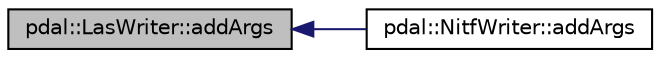 digraph "pdal::LasWriter::addArgs"
{
  edge [fontname="Helvetica",fontsize="10",labelfontname="Helvetica",labelfontsize="10"];
  node [fontname="Helvetica",fontsize="10",shape=record];
  rankdir="LR";
  Node1 [label="pdal::LasWriter::addArgs",height=0.2,width=0.4,color="black", fillcolor="grey75", style="filled", fontcolor="black"];
  Node1 -> Node2 [dir="back",color="midnightblue",fontsize="10",style="solid",fontname="Helvetica"];
  Node2 [label="pdal::NitfWriter::addArgs",height=0.2,width=0.4,color="black", fillcolor="white", style="filled",URL="$classpdal_1_1NitfWriter.html#af297f1d7cd0a296eab12d8019ef0930c"];
}
